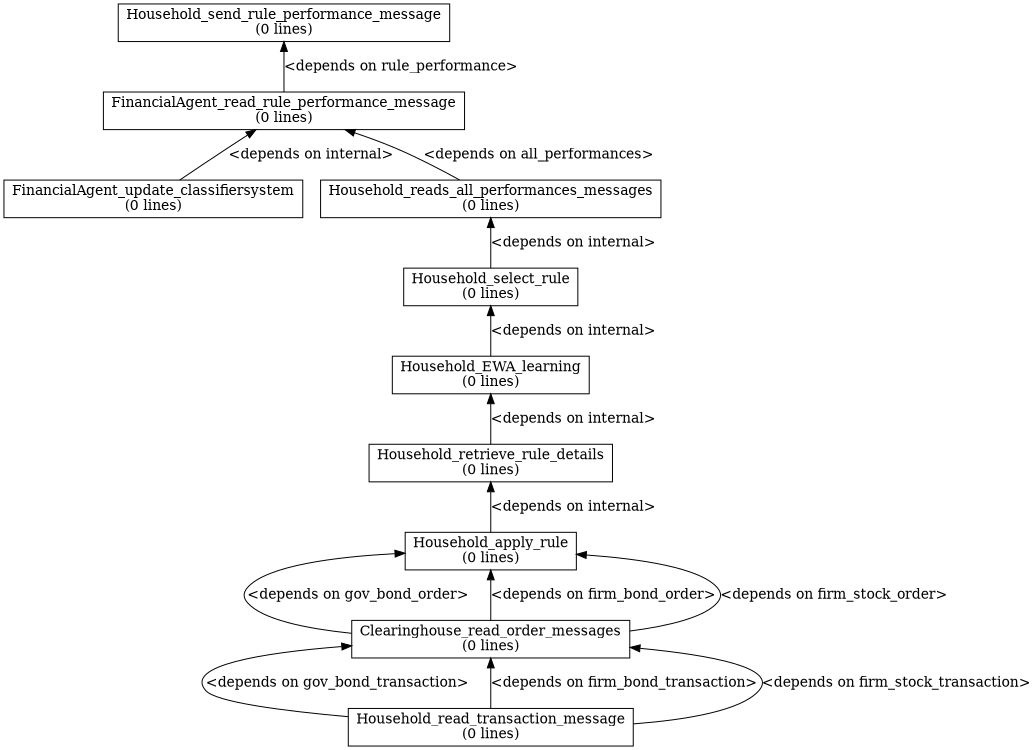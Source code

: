 digraph dependency_graph {
	rankdir=BT;
	size="8,5;"
	node [shape = rect];
	
	/* Functions */
	FinancialAgent_update_classifiersystem[height = 0.000000, label = "FinancialAgent_update_classifiersystem\n(0 lines)"]
	FinancialAgent_read_rule_performance_message[height = 0.000000, label = "FinancialAgent_read_rule_performance_message\n(0 lines)"]
	Clearinghouse_read_order_messages[height = 0.000000, label = "Clearinghouse_read_order_messages\n(0 lines)"]
	Household_read_transaction_message[height = 0.000000, label = "Household_read_transaction_message\n(0 lines)"]
	Household_apply_rule[height = 0.000000, label = "Household_apply_rule\n(0 lines)"]
	Household_retrieve_rule_details[height = 0.000000, label = "Household_retrieve_rule_details\n(0 lines)"]
	Household_EWA_learning[height = 0.000000, label = "Household_EWA_learning\n(0 lines)"]
	Household_select_rule[height = 0.000000, label = "Household_select_rule\n(0 lines)"]
	Household_reads_all_performances_messages[height = 0.000000, label = "Household_reads_all_performances_messages\n(0 lines)"]
	Household_send_rule_performance_message[height = 0.000000, label = "Household_send_rule_performance_message\n(0 lines)"]
	
	/* Dependencies */
	FinancialAgent_update_classifiersystem -> FinancialAgent_read_rule_performance_message [ label = "<depends on internal>" ];
	FinancialAgent_read_rule_performance_message -> Household_send_rule_performance_message [ label = "<depends on rule_performance>" ];
	Clearinghouse_read_order_messages -> Household_apply_rule [ label = "<depends on gov_bond_order>" ];
	Clearinghouse_read_order_messages -> Household_apply_rule [ label = "<depends on firm_bond_order>" ];
	Clearinghouse_read_order_messages -> Household_apply_rule [ label = "<depends on firm_stock_order>" ];
	Household_read_transaction_message -> Clearinghouse_read_order_messages [ label = "<depends on gov_bond_transaction>" ];
	Household_read_transaction_message -> Clearinghouse_read_order_messages [ label = "<depends on firm_bond_transaction>" ];
	Household_read_transaction_message -> Clearinghouse_read_order_messages [ label = "<depends on firm_stock_transaction>" ];
	Household_apply_rule -> Household_retrieve_rule_details [ label = "<depends on internal>" ];
	Household_retrieve_rule_details -> Household_EWA_learning [ label = "<depends on internal>" ];
	Household_EWA_learning -> Household_select_rule [ label = "<depends on internal>" ];
	Household_select_rule -> Household_reads_all_performances_messages [ label = "<depends on internal>" ];
	Household_reads_all_performances_messages -> FinancialAgent_read_rule_performance_message [ label = "<depends on all_performances>" ];
}